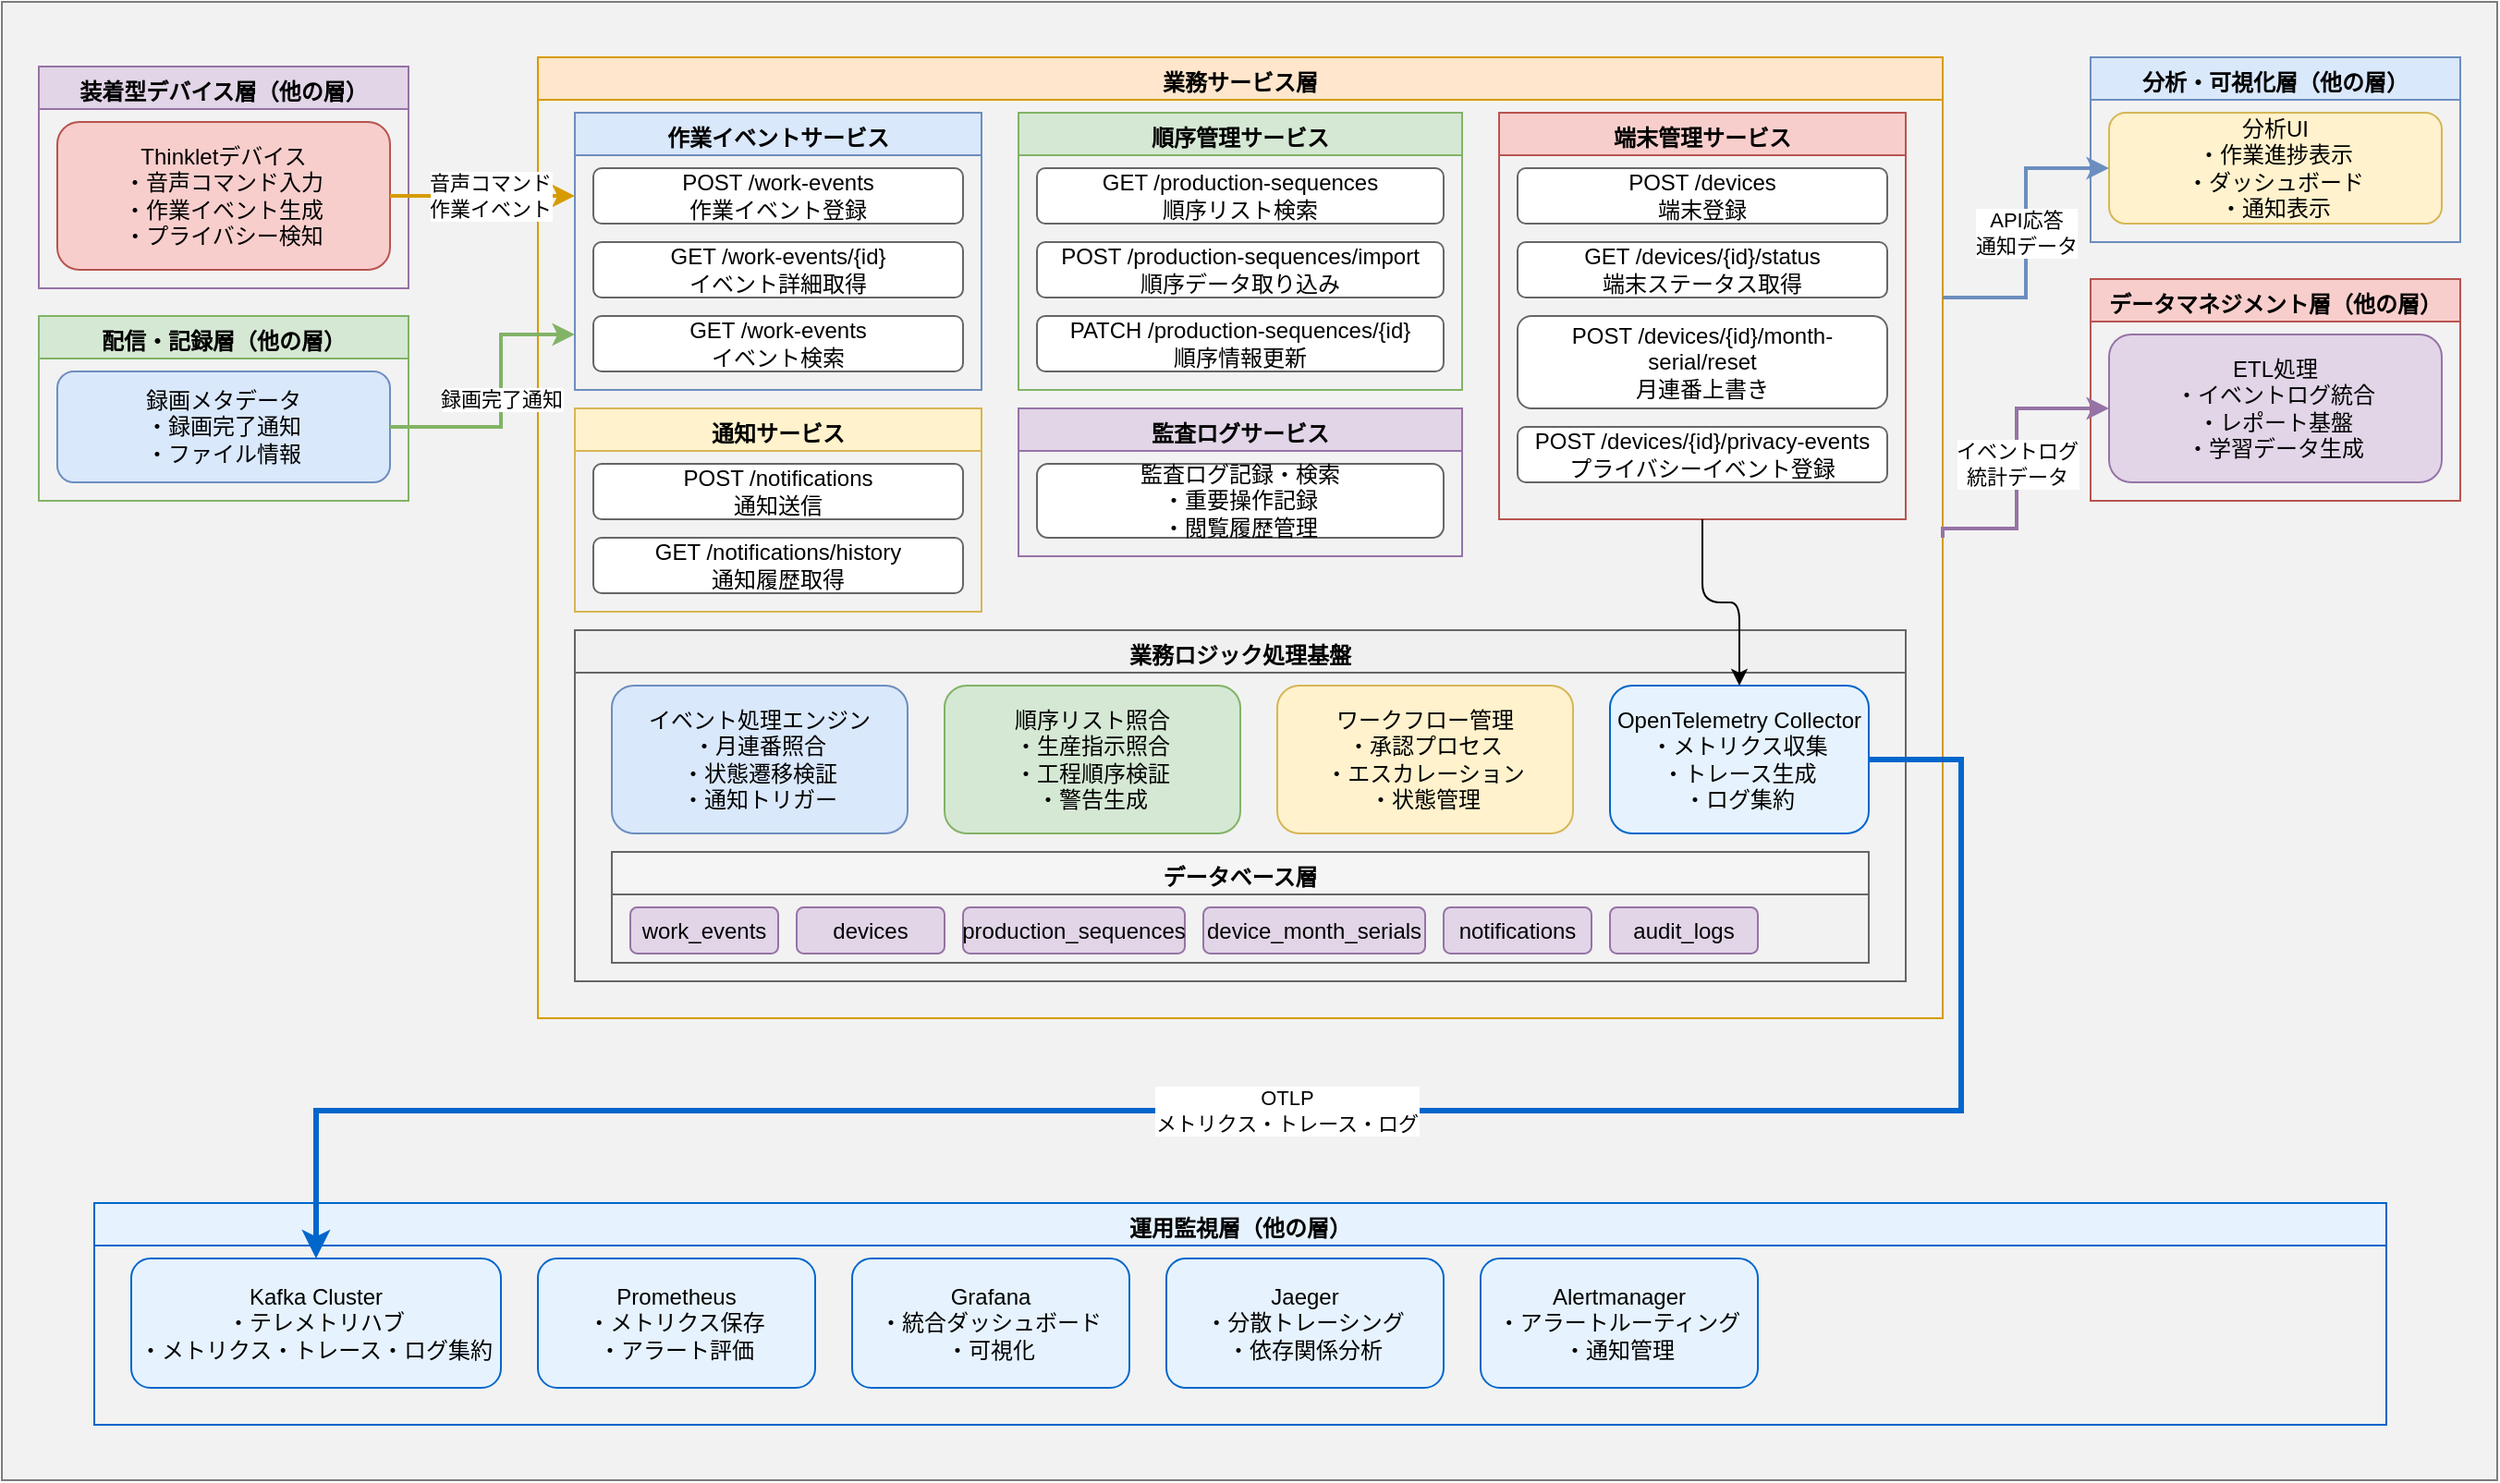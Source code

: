 <mxfile>
    <diagram id="business-service-architecture" name="業務サービス層システム関連図">
        <mxGraphModel dx="1386" dy="530" grid="1" gridSize="10" guides="1" tooltips="1" connect="1" arrows="1" fold="1" page="1" pageScale="1" pageWidth="1400" pageHeight="900" background="#FFFFFF" math="0" shadow="0">
            <root>
                <mxCell id="0"/>
                <mxCell id="1" parent="0"/>
                <mxCell id="background" value="" style="whiteSpace=wrap;html=1;fillColor=#E6E6E6;fontColor=#333333;strokeColor=#000000;opacity=50;" parent="1" vertex="1">
                    <mxGeometry x="30" y="50" width="1350" height="800" as="geometry"/>
                </mxCell>
                <mxCell id="device-layer" value="装着型デバイス層（他の層）" style="swimlane;fontStyle=1;align=center;verticalAlign=top;childLayout=1;collapsible=0;marginBottom=0;whiteSpace=wrap;html=1;fillColor=#e1d5e7;strokeColor=#9673a6;" parent="1" vertex="1">
                    <mxGeometry x="50" y="85" width="200" height="120" as="geometry"/>
                </mxCell>
                <mxCell id="thinklet-device" value="Thinkletデバイス&#xa;・音声コマンド入力&#xa;・作業イベント生成&#xa;・プライバシー検知" style="rounded=1;whiteSpace=wrap;html=1;fillColor=#f8cecc;strokeColor=#b85450;" parent="device-layer" vertex="1">
                    <mxGeometry x="10" y="30" width="180" height="80" as="geometry"/>
                </mxCell>
                <mxCell id="business-layer" value="業務サービス層" style="swimlane;fontStyle=1;align=center;verticalAlign=top;childLayout=1;collapsible=0;marginBottom=0;whiteSpace=wrap;html=1;fillColor=#ffe6cc;strokeColor=#d79b00;" parent="1" vertex="1">
                    <mxGeometry x="320" y="80" width="760" height="520" as="geometry"/>
                </mxCell>
                <mxCell id="work-event-service" value="作業イベントサービス" style="swimlane;fontStyle=1;align=center;verticalAlign=top;childLayout=1;collapsible=0;marginBottom=0;whiteSpace=wrap;html=1;fillColor=#dae8fc;strokeColor=#6c8ebf;" parent="business-layer" vertex="1">
                    <mxGeometry x="20" y="30" width="220" height="150" as="geometry"/>
                </mxCell>
                <mxCell id="work-event-api-001" value="POST /work-events&#xa;作業イベント登録" style="rounded=1;whiteSpace=wrap;html=1;fillColor=#FFFFFF;strokeColor=#666666;" parent="work-event-service" vertex="1">
                    <mxGeometry x="10" y="30" width="200" height="30" as="geometry"/>
                </mxCell>
                <mxCell id="work-event-api-002" value="GET /work-events/{id}&#xa;イベント詳細取得" style="rounded=1;whiteSpace=wrap;html=1;fillColor=#FFFFFF;strokeColor=#666666;" parent="work-event-service" vertex="1">
                    <mxGeometry x="10" y="70" width="200" height="30" as="geometry"/>
                </mxCell>
                <mxCell id="work-event-api-003" value="GET /work-events&#xa;イベント検索" style="rounded=1;whiteSpace=wrap;html=1;fillColor=#FFFFFF;strokeColor=#666666;" parent="work-event-service" vertex="1">
                    <mxGeometry x="10" y="110" width="200" height="30" as="geometry"/>
                </mxCell>
                <mxCell id="sequence-service" value="順序管理サービス" style="swimlane;fontStyle=1;align=center;verticalAlign=top;childLayout=1;collapsible=0;marginBottom=0;whiteSpace=wrap;html=1;fillColor=#d5e8d4;strokeColor=#82b366;" parent="business-layer" vertex="1">
                    <mxGeometry x="260" y="30" width="240" height="150" as="geometry"/>
                </mxCell>
                <mxCell id="sequence-api-010" value="GET /production-sequences&#xa;順序リスト検索" style="rounded=1;whiteSpace=wrap;html=1;fillColor=#FFFFFF;strokeColor=#666666;" parent="sequence-service" vertex="1">
                    <mxGeometry x="10" y="30" width="220" height="30" as="geometry"/>
                </mxCell>
                <mxCell id="sequence-api-011" value="POST /production-sequences/import&#xa;順序データ取り込み" style="rounded=1;whiteSpace=wrap;html=1;fillColor=#FFFFFF;strokeColor=#666666;" parent="sequence-service" vertex="1">
                    <mxGeometry x="10" y="70" width="220" height="30" as="geometry"/>
                </mxCell>
                <mxCell id="sequence-api-012" value="PATCH /production-sequences/{id}&#xa;順序情報更新" style="rounded=1;whiteSpace=wrap;html=1;fillColor=#FFFFFF;strokeColor=#666666;" parent="sequence-service" vertex="1">
                    <mxGeometry x="10" y="110" width="220" height="30" as="geometry"/>
                </mxCell>
                <mxCell id="device-mgmt-service" value="端末管理サービス" style="swimlane;fontStyle=1;align=center;verticalAlign=top;childLayout=1;collapsible=0;marginBottom=0;whiteSpace=wrap;html=1;fillColor=#f8cecc;strokeColor=#b85450;" parent="business-layer" vertex="1">
                    <mxGeometry x="520" y="30" width="220" height="220" as="geometry"/>
                </mxCell>
                <mxCell id="device-api-020" value="POST /devices&#xa;端末登録" style="rounded=1;whiteSpace=wrap;html=1;fillColor=#FFFFFF;strokeColor=#666666;" parent="device-mgmt-service" vertex="1">
                    <mxGeometry x="10" y="30" width="200" height="30" as="geometry"/>
                </mxCell>
                <mxCell id="device-api-021" value="GET /devices/{id}/status&#xa;端末ステータス取得" style="rounded=1;whiteSpace=wrap;html=1;fillColor=#FFFFFF;strokeColor=#666666;" parent="device-mgmt-service" vertex="1">
                    <mxGeometry x="10" y="70" width="200" height="30" as="geometry"/>
                </mxCell>
                <mxCell id="device-api-022" value="POST /devices/{id}/month-serial/reset&#xa;月連番上書き" style="rounded=1;whiteSpace=wrap;html=1;fillColor=#FFFFFF;strokeColor=#666666;" parent="device-mgmt-service" vertex="1">
                    <mxGeometry x="10" y="110" width="200" height="50" as="geometry"/>
                </mxCell>
                <mxCell id="device-api-023" value="POST /devices/{id}/privacy-events&#xa;プライバシーイベント登録" style="rounded=1;whiteSpace=wrap;html=1;fillColor=#FFFFFF;strokeColor=#666666;" parent="device-mgmt-service" vertex="1">
                    <mxGeometry x="10" y="170" width="200" height="30" as="geometry"/>
                </mxCell>
                <mxCell id="notification-service" value="通知サービス" style="swimlane;fontStyle=1;align=center;verticalAlign=top;childLayout=1;collapsible=0;marginBottom=0;whiteSpace=wrap;html=1;fillColor=#fff2cc;strokeColor=#d6b656;" parent="business-layer" vertex="1">
                    <mxGeometry x="20" y="190" width="220" height="110" as="geometry"/>
                </mxCell>
                <mxCell id="notification-api-030" value="POST /notifications&#xa;通知送信" style="rounded=1;whiteSpace=wrap;html=1;fillColor=#FFFFFF;strokeColor=#666666;" parent="notification-service" vertex="1">
                    <mxGeometry x="10" y="30" width="200" height="30" as="geometry"/>
                </mxCell>
                <mxCell id="notification-api-031" value="GET /notifications/history&#xa;通知履歴取得" style="rounded=1;whiteSpace=wrap;html=1;fillColor=#FFFFFF;strokeColor=#666666;" parent="notification-service" vertex="1">
                    <mxGeometry x="10" y="70" width="200" height="30" as="geometry"/>
                </mxCell>
                <mxCell id="audit-service" value="監査ログサービス" style="swimlane;fontStyle=1;align=center;verticalAlign=top;childLayout=1;collapsible=0;marginBottom=0;whiteSpace=wrap;html=1;fillColor=#e1d5e7;strokeColor=#9673a6;" parent="business-layer" vertex="1">
                    <mxGeometry x="260" y="190" width="240" height="80" as="geometry"/>
                </mxCell>
                <mxCell id="audit-logging" value="監査ログ記録・検索&#xa;・重要操作記録&#xa;・閲覧履歴管理" style="rounded=1;whiteSpace=wrap;html=1;fillColor=#FFFFFF;strokeColor=#666666;" parent="audit-service" vertex="1">
                    <mxGeometry x="10" y="30" width="220" height="40" as="geometry"/>
                </mxCell>
                <mxCell id="business-logic" value="業務ロジック処理基盤" style="swimlane;fontStyle=1;align=center;verticalAlign=top;childLayout=1;collapsible=0;marginBottom=0;whiteSpace=wrap;html=1;fillColor=#f0f0f0;strokeColor=#666666;" parent="business-layer" vertex="1">
                    <mxGeometry x="20" y="310" width="720" height="190" as="geometry"/>
                </mxCell>
                <mxCell id="event-processor" value="イベント処理エンジン&#xa;・月連番照合&#xa;・状態遷移検証&#xa;・通知トリガー" style="rounded=1;whiteSpace=wrap;html=1;fillColor=#dae8fc;strokeColor=#6c8ebf;" parent="business-logic" vertex="1">
                    <mxGeometry x="20" y="30" width="160" height="80" as="geometry"/>
                </mxCell>
                <mxCell id="sequence-validator" value="順序リスト照合&#xa;・生産指示照合&#xa;・工程順序検証&#xa;・警告生成" style="rounded=1;whiteSpace=wrap;html=1;fillColor=#d5e8d4;strokeColor=#82b366;" parent="business-logic" vertex="1">
                    <mxGeometry x="200" y="30" width="160" height="80" as="geometry"/>
                </mxCell>
                <mxCell id="workflow-mgmt" value="ワークフロー管理&#xa;・承認プロセス&#xa;・エスカレーション&#xa;・状態管理" style="rounded=1;whiteSpace=wrap;html=1;fillColor=#fff2cc;strokeColor=#d6b656;" parent="business-logic" vertex="1">
                    <mxGeometry x="380" y="30" width="160" height="80" as="geometry"/>
                </mxCell>
                <mxCell id="telemetry-collector" value="OpenTelemetry Collector&#xa;・メトリクス収集&#xa;・トレース生成&#xa;・ログ集約" style="rounded=1;whiteSpace=wrap;html=1;fillColor=#e6f3ff;strokeColor=#0066cc;" parent="business-logic" vertex="1">
                    <mxGeometry x="560" y="30" width="140" height="80" as="geometry"/>
                </mxCell>
                <mxCell id="database-layer" value="データベース層" style="swimlane;fontStyle=1;align=center;verticalAlign=top;childLayout=1;collapsible=0;marginBottom=0;whiteSpace=wrap;html=1;fillColor=#f5f5f5;strokeColor=#666666;" parent="business-logic" vertex="1">
                    <mxGeometry x="20" y="120" width="680" height="60" as="geometry"/>
                </mxCell>
                <mxCell id="work-events-db" value="work_events" style="rounded=1;whiteSpace=wrap;html=1;fillColor=#e1d5e7;strokeColor=#9673a6;" parent="database-layer" vertex="1">
                    <mxGeometry x="10" y="30" width="80" height="25" as="geometry"/>
                </mxCell>
                <mxCell id="devices-db" value="devices" style="rounded=1;whiteSpace=wrap;html=1;fillColor=#e1d5e7;strokeColor=#9673a6;" parent="database-layer" vertex="1">
                    <mxGeometry x="100" y="30" width="80" height="25" as="geometry"/>
                </mxCell>
                <mxCell id="sequences-db" value="production_sequences" style="rounded=1;whiteSpace=wrap;html=1;fillColor=#e1d5e7;strokeColor=#9673a6;" parent="database-layer" vertex="1">
                    <mxGeometry x="190" y="30" width="120" height="25" as="geometry"/>
                </mxCell>
                <mxCell id="serials-db" value="device_month_serials" style="rounded=1;whiteSpace=wrap;html=1;fillColor=#e1d5e7;strokeColor=#9673a6;" parent="database-layer" vertex="1">
                    <mxGeometry x="320" y="30" width="120" height="25" as="geometry"/>
                </mxCell>
                <mxCell id="notifications-db" value="notifications" style="rounded=1;whiteSpace=wrap;html=1;fillColor=#e1d5e7;strokeColor=#9673a6;" parent="database-layer" vertex="1">
                    <mxGeometry x="450" y="30" width="80" height="25" as="geometry"/>
                </mxCell>
                <mxCell id="audit-db" value="audit_logs" style="rounded=1;whiteSpace=wrap;html=1;fillColor=#e1d5e7;strokeColor=#9673a6;" parent="database-layer" vertex="1">
                    <mxGeometry x="540" y="30" width="80" height="25" as="geometry"/>
                </mxCell>
                <mxCell id="2" value="" style="edgeStyle=elbowEdgeStyle;html=1;elbow=vertical;" edge="1" parent="business-layer" source="device-mgmt-service" target="telemetry-collector">
                    <mxGeometry relative="1" as="geometry"/>
                </mxCell>
                <mxCell id="stream-layer" value="配信・記録層（他の層）" style="swimlane;fontStyle=1;align=center;verticalAlign=top;childLayout=1;collapsible=0;marginBottom=0;whiteSpace=wrap;html=1;fillColor=#d5e8d4;strokeColor=#82b366;" parent="1" vertex="1">
                    <mxGeometry x="50" y="220" width="200" height="100" as="geometry"/>
                </mxCell>
                <mxCell id="recording-metadata" value="録画メタデータ&#xa;・録画完了通知&#xa;・ファイル情報" style="rounded=1;whiteSpace=wrap;html=1;fillColor=#dae8fc;strokeColor=#6c8ebf;" parent="stream-layer" vertex="1">
                    <mxGeometry x="10" y="30" width="180" height="60" as="geometry"/>
                </mxCell>
                <mxCell id="data-layer" value="データマネジメント層（他の層）" style="swimlane;fontStyle=1;align=center;verticalAlign=top;childLayout=1;collapsible=0;marginBottom=0;whiteSpace=wrap;html=1;fillColor=#f8cecc;strokeColor=#b85450;" parent="1" vertex="1">
                    <mxGeometry x="1160" y="200" width="200" height="120" as="geometry"/>
                </mxCell>
                <mxCell id="etl-process" value="ETL処理&#xa;・イベントログ統合&#xa;・レポート基盤&#xa;・学習データ生成" style="rounded=1;whiteSpace=wrap;html=1;fillColor=#e1d5e7;strokeColor=#9673a6;" parent="data-layer" vertex="1">
                    <mxGeometry x="10" y="30" width="180" height="80" as="geometry"/>
                </mxCell>
                <mxCell id="ui-layer" value="分析・可視化層（他の層）" style="swimlane;fontStyle=1;align=center;verticalAlign=top;childLayout=1;collapsible=0;marginBottom=0;whiteSpace=wrap;html=1;fillColor=#dae8fc;strokeColor=#6c8ebf;" parent="1" vertex="1">
                    <mxGeometry x="1160" y="80" width="200" height="100" as="geometry"/>
                </mxCell>
                <mxCell id="analysis-ui" value="分析UI&#xa;・作業進捗表示&#xa;・ダッシュボード&#xa;・通知表示" style="rounded=1;whiteSpace=wrap;html=1;fillColor=#fff2cc;strokeColor=#d6b656;" parent="ui-layer" vertex="1">
                    <mxGeometry x="10" y="30" width="180" height="60" as="geometry"/>
                </mxCell>
                <mxCell id="ops-layer" value="運用監視層（他の層）" style="swimlane;fontStyle=1;align=center;verticalAlign=top;childLayout=1;collapsible=0;marginBottom=0;whiteSpace=wrap;html=1;fillColor=#e6f3ff;strokeColor=#0066cc;" parent="1" vertex="1">
                    <mxGeometry x="80" y="700" width="1240" height="120" as="geometry"/>
                </mxCell>
                <mxCell id="kafka-cluster" value="Kafka Cluster&#xa;・テレメトリハブ&#xa;・メトリクス・トレース・ログ集約" style="rounded=1;whiteSpace=wrap;html=1;fillColor=#e6f3ff;strokeColor=#0066cc;" parent="ops-layer" vertex="1">
                    <mxGeometry x="20" y="30" width="200" height="70" as="geometry"/>
                </mxCell>
                <mxCell id="prometheus" value="Prometheus&#xa;・メトリクス保存&#xa;・アラート評価" style="rounded=1;whiteSpace=wrap;html=1;fillColor=#e6f3ff;strokeColor=#0066cc;" parent="ops-layer" vertex="1">
                    <mxGeometry x="240" y="30" width="150" height="70" as="geometry"/>
                </mxCell>
                <mxCell id="grafana" value="Grafana&#xa;・統合ダッシュボード&#xa;・可視化" style="rounded=1;whiteSpace=wrap;html=1;fillColor=#e6f3ff;strokeColor=#0066cc;" parent="ops-layer" vertex="1">
                    <mxGeometry x="410" y="30" width="150" height="70" as="geometry"/>
                </mxCell>
                <mxCell id="jaeger" value="Jaeger&#xa;・分散トレーシング&#xa;・依存関係分析" style="rounded=1;whiteSpace=wrap;html=1;fillColor=#e6f3ff;strokeColor=#0066cc;" parent="ops-layer" vertex="1">
                    <mxGeometry x="580" y="30" width="150" height="70" as="geometry"/>
                </mxCell>
                <mxCell id="alertmanager" value="Alertmanager&#xa;・アラートルーティング&#xa;・通知管理" style="rounded=1;whiteSpace=wrap;html=1;fillColor=#e6f3ff;strokeColor=#0066cc;" parent="ops-layer" vertex="1">
                    <mxGeometry x="750" y="30" width="150" height="70" as="geometry"/>
                </mxCell>
                <mxCell id="flow1" value="音声コマンド&#xa;作業イベント" style="edgeStyle=elbowEdgeStyle;rounded=0;orthogonalLoop=1;jettySize=auto;html=1;strokeWidth=2;strokeColor=#d79b00;jumpStyle=arc;exitX=1;exitY=0.5;exitDx=0;exitDy=0;entryX=0;entryY=0.3;entryDx=0;entryDy=0;" parent="1" source="thinklet-device" target="work-event-service" edge="1">
                    <mxGeometry x="0.067" relative="1" as="geometry">
                        <mxPoint x="300" y="140" as="sourcePoint"/>
                        <mxPoint x="340" y="152" as="targetPoint"/>
                        <mxPoint as="offset"/>
                    </mxGeometry>
                </mxCell>
                <mxCell id="flow3" value="録画完了通知" style="edgeStyle=orthogonalEdgeStyle;rounded=0;orthogonalLoop=1;jettySize=auto;html=1;strokeWidth=2;strokeColor=#82b366;jumpStyle=arc;exitX=1;exitY=0.5;exitDx=0;exitDy=0;entryX=0;entryY=0.8;entryDx=0;entryDy=0;" parent="1" source="recording-metadata" target="work-event-service" edge="1">
                    <mxGeometry relative="1" as="geometry">
                        <mxPoint x="280" y="280" as="sourcePoint"/>
                        <mxPoint x="340" y="188" as="targetPoint"/>
                        <Array as="points">
                            <mxPoint x="300" y="280"/>
                            <mxPoint x="300" y="230"/>
                        </Array>
                    </mxGeometry>
                </mxCell>
                <mxCell id="flow4" value="イベントログ&#xa;統計データ" style="edgeStyle=orthogonalEdgeStyle;rounded=0;orthogonalLoop=1;jettySize=auto;html=1;strokeWidth=2;strokeColor=#9673a6;jumpStyle=arc;exitX=1;exitY=0.5;exitDx=0;exitDy=0;entryX=0;entryY=0.5;entryDx=0;entryDy=0;" parent="1" source="business-layer" target="etl-process" edge="1">
                    <mxGeometry relative="1" as="geometry">
                        <mxPoint x="1110" y="330" as="sourcePoint"/>
                        <mxPoint x="1160" y="270" as="targetPoint"/>
                        <Array as="points">
                            <mxPoint x="1120" y="335"/>
                            <mxPoint x="1120" y="270"/>
                        </Array>
                    </mxGeometry>
                </mxCell>
                <mxCell id="flow5" value="API応答&#xa;通知データ" style="edgeStyle=orthogonalEdgeStyle;rounded=0;orthogonalLoop=1;jettySize=auto;html=1;strokeWidth=2;strokeColor=#6c8ebf;jumpStyle=arc;exitX=1;exitY=0.25;exitDx=0;exitDy=0;entryX=0;entryY=0.5;entryDx=0;entryDy=0;" parent="1" source="business-layer" target="analysis-ui" edge="1">
                    <mxGeometry relative="1" as="geometry">
                        <mxPoint x="1110" y="180" as="sourcePoint"/>
                        <mxPoint x="1160" y="140" as="targetPoint"/>
                    </mxGeometry>
                </mxCell>
                <mxCell id="telemetry-flow" value="OTLP&#xa;メトリクス・トレース・ログ" style="edgeStyle=orthogonalEdgeStyle;rounded=0;orthogonalLoop=1;jettySize=auto;html=1;strokeWidth=3;strokeColor=#0066cc;jumpStyle=arc;exitX=1;exitY=0.5;exitDx=0;exitDy=0;entryX=0.5;entryY=0;entryDx=0;entryDy=0;" parent="1" source="telemetry-collector" target="kafka-cluster" edge="1">
                    <mxGeometry relative="1" as="geometry">
                        <mxPoint x="950" y="500" as="sourcePoint"/>
                        <mxPoint x="180" y="730" as="targetPoint"/>
                        <Array as="points">
                            <mxPoint x="1090" y="460"/>
                            <mxPoint x="1090" y="650"/>
                            <mxPoint x="200" y="650"/>
                        </Array>
                    </mxGeometry>
                </mxCell>
            </root>
        </mxGraphModel>
    </diagram>
</mxfile>